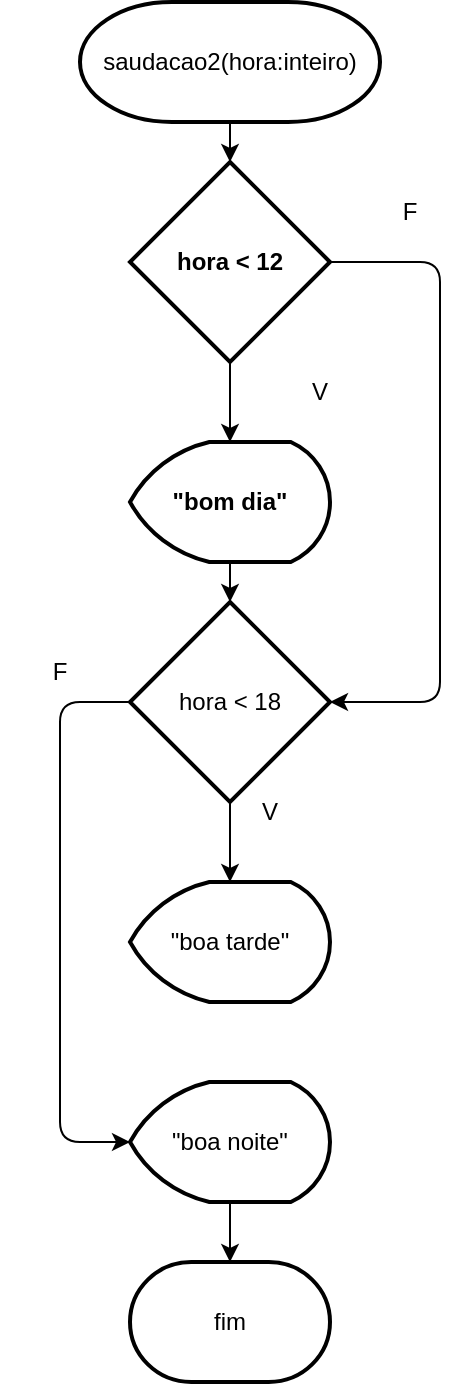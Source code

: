 <mxfile>
    <diagram id="-hu3TPCqCAISoRLBFdLG" name="Page-1">
        <mxGraphModel dx="650" dy="612" grid="1" gridSize="10" guides="1" tooltips="1" connect="1" arrows="1" fold="1" page="1" pageScale="1" pageWidth="850" pageHeight="1100" math="0" shadow="0">
            <root>
                <mxCell id="0"/>
                <mxCell id="1" parent="0"/>
                <mxCell id="5" style="edgeStyle=none;html=1;exitX=0.5;exitY=1;exitDx=0;exitDy=0;exitPerimeter=0;entryX=0.5;entryY=0;entryDx=0;entryDy=0;entryPerimeter=0;fontStyle=1" edge="1" parent="1" source="2" target="4">
                    <mxGeometry relative="1" as="geometry"/>
                </mxCell>
                <mxCell id="2" value="saudacao2(hora:inteiro)" style="strokeWidth=2;html=1;shape=mxgraph.flowchart.terminator;whiteSpace=wrap;" vertex="1" parent="1">
                    <mxGeometry x="260" y="10" width="150" height="60" as="geometry"/>
                </mxCell>
                <mxCell id="7" style="edgeStyle=none;html=1;entryX=0.5;entryY=0;entryDx=0;entryDy=0;entryPerimeter=0;fontStyle=1" edge="1" parent="1" source="4" target="6">
                    <mxGeometry relative="1" as="geometry"/>
                </mxCell>
                <mxCell id="13" style="edgeStyle=elbowEdgeStyle;html=1;exitX=1;exitY=0.5;exitDx=0;exitDy=0;exitPerimeter=0;entryX=1;entryY=0.5;entryDx=0;entryDy=0;entryPerimeter=0;" edge="1" parent="1" source="4" target="10">
                    <mxGeometry relative="1" as="geometry">
                        <Array as="points">
                            <mxPoint x="440" y="250"/>
                        </Array>
                    </mxGeometry>
                </mxCell>
                <mxCell id="4" value="hora &amp;lt; 12" style="strokeWidth=2;html=1;shape=mxgraph.flowchart.decision;whiteSpace=wrap;fontStyle=1" vertex="1" parent="1">
                    <mxGeometry x="285" y="90" width="100" height="100" as="geometry"/>
                </mxCell>
                <mxCell id="6" value="&quot;bom dia&quot;" style="strokeWidth=2;html=1;shape=mxgraph.flowchart.display;whiteSpace=wrap;fontStyle=1" vertex="1" parent="1">
                    <mxGeometry x="285" y="230" width="100" height="60" as="geometry"/>
                </mxCell>
                <mxCell id="8" style="edgeStyle=none;html=1;exitX=0.5;exitY=1;exitDx=0;exitDy=0;exitPerimeter=0;entryX=0.5;entryY=0;entryDx=0;entryDy=0;entryPerimeter=0;" edge="1" parent="1" target="10">
                    <mxGeometry relative="1" as="geometry">
                        <mxPoint x="335" y="290" as="sourcePoint"/>
                    </mxGeometry>
                </mxCell>
                <mxCell id="9" style="edgeStyle=none;html=1;entryX=0.5;entryY=0;entryDx=0;entryDy=0;entryPerimeter=0;" edge="1" parent="1" source="10" target="11">
                    <mxGeometry relative="1" as="geometry"/>
                </mxCell>
                <mxCell id="24" style="edgeStyle=elbowEdgeStyle;html=1;exitX=0;exitY=0.5;exitDx=0;exitDy=0;exitPerimeter=0;entryX=0;entryY=0.5;entryDx=0;entryDy=0;entryPerimeter=0;" edge="1" parent="1" source="10">
                    <mxGeometry relative="1" as="geometry">
                        <mxPoint x="285" y="580" as="targetPoint"/>
                        <Array as="points">
                            <mxPoint x="250" y="460"/>
                        </Array>
                    </mxGeometry>
                </mxCell>
                <mxCell id="10" value="hora &amp;lt; 18" style="strokeWidth=2;html=1;shape=mxgraph.flowchart.decision;whiteSpace=wrap;" vertex="1" parent="1">
                    <mxGeometry x="285" y="310" width="100" height="100" as="geometry"/>
                </mxCell>
                <mxCell id="11" value="&quot;boa tarde&quot;" style="strokeWidth=2;html=1;shape=mxgraph.flowchart.display;whiteSpace=wrap;" vertex="1" parent="1">
                    <mxGeometry x="285" y="450" width="100" height="60" as="geometry"/>
                </mxCell>
                <mxCell id="12" value="V" style="text;html=1;strokeColor=none;fillColor=none;align=center;verticalAlign=middle;whiteSpace=wrap;rounded=0;" vertex="1" parent="1">
                    <mxGeometry x="350" y="190" width="60" height="30" as="geometry"/>
                </mxCell>
                <mxCell id="14" value="F" style="text;html=1;strokeColor=none;fillColor=none;align=center;verticalAlign=middle;whiteSpace=wrap;rounded=0;" vertex="1" parent="1">
                    <mxGeometry x="395" y="100" width="60" height="30" as="geometry"/>
                </mxCell>
                <mxCell id="17" value="V" style="text;html=1;strokeColor=none;fillColor=none;align=center;verticalAlign=middle;whiteSpace=wrap;rounded=0;" vertex="1" parent="1">
                    <mxGeometry x="325" y="400" width="60" height="30" as="geometry"/>
                </mxCell>
                <mxCell id="25" value="F" style="text;html=1;strokeColor=none;fillColor=none;align=center;verticalAlign=middle;whiteSpace=wrap;rounded=0;" vertex="1" parent="1">
                    <mxGeometry x="220" y="330" width="60" height="30" as="geometry"/>
                </mxCell>
                <mxCell id="34" value="" style="edgeStyle=elbowEdgeStyle;elbow=vertical;html=1;" edge="1" parent="1" source="32" target="33">
                    <mxGeometry relative="1" as="geometry"/>
                </mxCell>
                <mxCell id="32" value="&quot;boa noite&quot;" style="strokeWidth=2;html=1;shape=mxgraph.flowchart.display;whiteSpace=wrap;" vertex="1" parent="1">
                    <mxGeometry x="285" y="550" width="100" height="60" as="geometry"/>
                </mxCell>
                <mxCell id="33" value="fim" style="strokeWidth=2;html=1;shape=mxgraph.flowchart.terminator;whiteSpace=wrap;" vertex="1" parent="1">
                    <mxGeometry x="285" y="640" width="100" height="60" as="geometry"/>
                </mxCell>
            </root>
        </mxGraphModel>
    </diagram>
</mxfile>